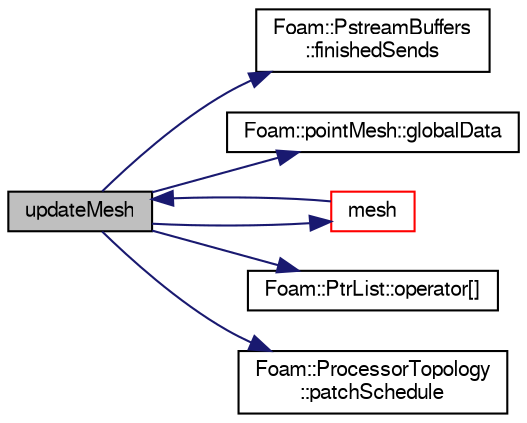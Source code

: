 digraph "updateMesh"
{
  bgcolor="transparent";
  edge [fontname="FreeSans",fontsize="10",labelfontname="FreeSans",labelfontsize="10"];
  node [fontname="FreeSans",fontsize="10",shape=record];
  rankdir="LR";
  Node91 [label="updateMesh",height=0.2,width=0.4,color="black", fillcolor="grey75", style="filled", fontcolor="black"];
  Node91 -> Node92 [color="midnightblue",fontsize="10",style="solid",fontname="FreeSans"];
  Node92 [label="Foam::PstreamBuffers\l::finishedSends",height=0.2,width=0.4,color="black",URL="$a26254.html#a9a9e71480e6b0d1b6d8ef3450eb576ce",tooltip="Mark all sends as having been done. This will start receives. "];
  Node91 -> Node93 [color="midnightblue",fontsize="10",style="solid",fontname="FreeSans"];
  Node93 [label="Foam::pointMesh::globalData",height=0.2,width=0.4,color="black",URL="$a27246.html#a4ae7ecd5871ca5c2830c058848696b1d",tooltip="Return parallel info. "];
  Node91 -> Node94 [color="midnightblue",fontsize="10",style="solid",fontname="FreeSans"];
  Node94 [label="mesh",height=0.2,width=0.4,color="red",URL="$a27242.html#aef91dafeb65266e03215dad90e1d3ff8",tooltip="Return the mesh reference. "];
  Node94 -> Node91 [color="midnightblue",fontsize="10",style="solid",fontname="FreeSans"];
  Node91 -> Node96 [color="midnightblue",fontsize="10",style="solid",fontname="FreeSans"];
  Node96 [label="Foam::PtrList::operator[]",height=0.2,width=0.4,color="black",URL="$a25914.html#a92eab3a97cd59afdf63a26b0a90642a9",tooltip="Return element const reference. "];
  Node91 -> Node97 [color="midnightblue",fontsize="10",style="solid",fontname="FreeSans"];
  Node97 [label="Foam::ProcessorTopology\l::patchSchedule",height=0.2,width=0.4,color="black",URL="$a27614.html#a073c4059b610f8e1c1aee75fb7b074ab",tooltip="Order in which the patches should be initialised/evaluated. "];
}
